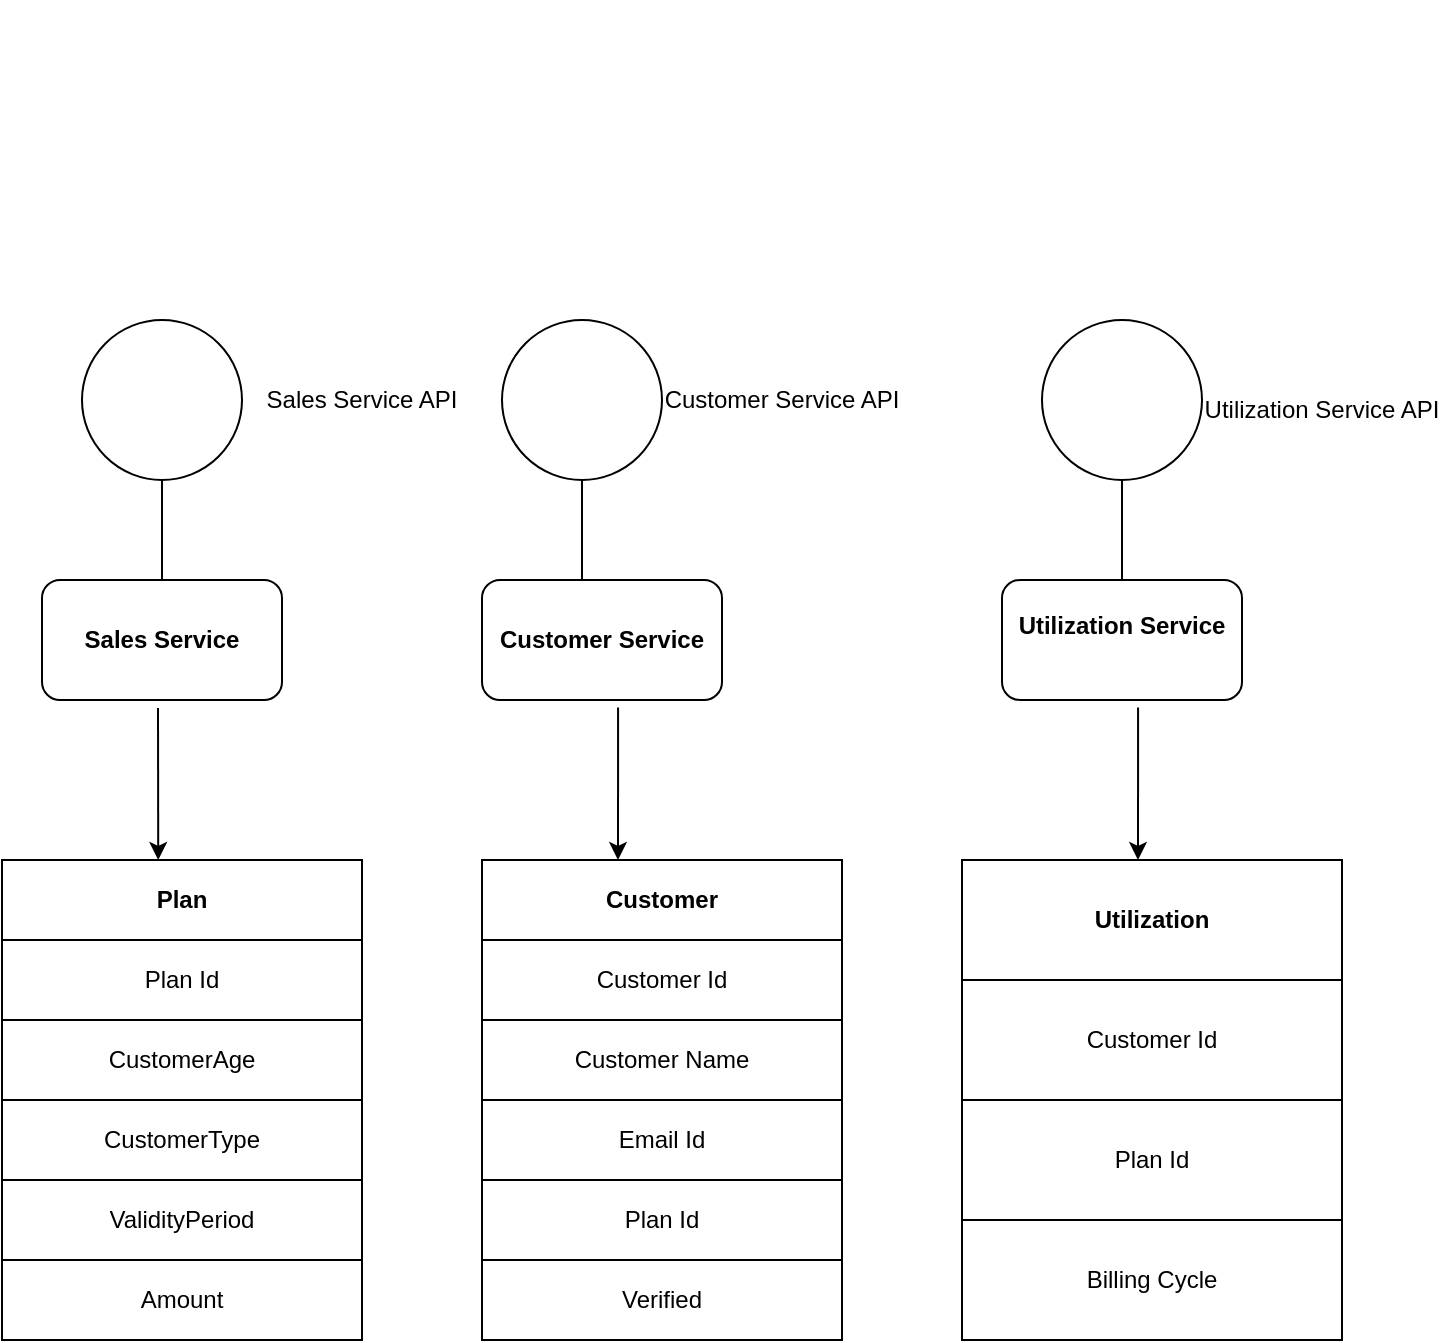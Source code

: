 <mxfile version="16.1.2" type="device"><diagram id="gZzLVrai3UEHTLCPXpMg" name="Page-1"><mxGraphModel dx="1038" dy="521" grid="1" gridSize="10" guides="1" tooltips="1" connect="1" arrows="1" fold="1" page="1" pageScale="1" pageWidth="850" pageHeight="1100" math="0" shadow="0"><root><mxCell id="IMgEECwAlyhtILDa23wk-0"/><mxCell id="IMgEECwAlyhtILDa23wk-1" parent="IMgEECwAlyhtILDa23wk-0"/><mxCell id="IMgEECwAlyhtILDa23wk-28" value="" style="shape=table;startSize=0;container=1;collapsible=0;childLayout=tableLayout;" parent="IMgEECwAlyhtILDa23wk-1" vertex="1"><mxGeometry x="70" y="440" width="180" height="240" as="geometry"/></mxCell><mxCell id="IMgEECwAlyhtILDa23wk-29" value="" style="shape=tableRow;horizontal=0;startSize=0;swimlaneHead=0;swimlaneBody=0;top=0;left=0;bottom=0;right=0;collapsible=0;dropTarget=0;fillColor=none;points=[[0,0.5],[1,0.5]];portConstraint=eastwest;" parent="IMgEECwAlyhtILDa23wk-28" vertex="1"><mxGeometry width="180" height="40" as="geometry"/></mxCell><mxCell id="IMgEECwAlyhtILDa23wk-30" value="&lt;b&gt;Plan&lt;/b&gt;" style="shape=partialRectangle;html=1;whiteSpace=wrap;connectable=0;overflow=hidden;fillColor=none;top=0;left=0;bottom=0;right=0;pointerEvents=1;" parent="IMgEECwAlyhtILDa23wk-29" vertex="1"><mxGeometry width="180" height="40" as="geometry"><mxRectangle width="180" height="40" as="alternateBounds"/></mxGeometry></mxCell><mxCell id="IMgEECwAlyhtILDa23wk-31" value="" style="shape=tableRow;horizontal=0;startSize=0;swimlaneHead=0;swimlaneBody=0;top=0;left=0;bottom=0;right=0;collapsible=0;dropTarget=0;fillColor=none;points=[[0,0.5],[1,0.5]];portConstraint=eastwest;" parent="IMgEECwAlyhtILDa23wk-28" vertex="1"><mxGeometry y="40" width="180" height="40" as="geometry"/></mxCell><mxCell id="IMgEECwAlyhtILDa23wk-32" value="Plan Id" style="shape=partialRectangle;html=1;whiteSpace=wrap;connectable=0;overflow=hidden;fillColor=none;top=0;left=0;bottom=0;right=0;pointerEvents=1;" parent="IMgEECwAlyhtILDa23wk-31" vertex="1"><mxGeometry width="180" height="40" as="geometry"><mxRectangle width="180" height="40" as="alternateBounds"/></mxGeometry></mxCell><mxCell id="IMgEECwAlyhtILDa23wk-33" value="" style="shape=tableRow;horizontal=0;startSize=0;swimlaneHead=0;swimlaneBody=0;top=0;left=0;bottom=0;right=0;collapsible=0;dropTarget=0;fillColor=none;points=[[0,0.5],[1,0.5]];portConstraint=eastwest;" parent="IMgEECwAlyhtILDa23wk-28" vertex="1"><mxGeometry y="80" width="180" height="40" as="geometry"/></mxCell><mxCell id="IMgEECwAlyhtILDa23wk-34" value="CustomerAge" style="shape=partialRectangle;html=1;whiteSpace=wrap;connectable=0;overflow=hidden;fillColor=none;top=0;left=0;bottom=0;right=0;pointerEvents=1;" parent="IMgEECwAlyhtILDa23wk-33" vertex="1"><mxGeometry width="180" height="40" as="geometry"><mxRectangle width="180" height="40" as="alternateBounds"/></mxGeometry></mxCell><mxCell id="IMgEECwAlyhtILDa23wk-35" value="" style="shape=tableRow;horizontal=0;startSize=0;swimlaneHead=0;swimlaneBody=0;top=0;left=0;bottom=0;right=0;collapsible=0;dropTarget=0;fillColor=none;points=[[0,0.5],[1,0.5]];portConstraint=eastwest;" parent="IMgEECwAlyhtILDa23wk-28" vertex="1"><mxGeometry y="120" width="180" height="40" as="geometry"/></mxCell><mxCell id="IMgEECwAlyhtILDa23wk-36" value="CustomerType" style="shape=partialRectangle;html=1;whiteSpace=wrap;connectable=0;overflow=hidden;fillColor=none;top=0;left=0;bottom=0;right=0;pointerEvents=1;" parent="IMgEECwAlyhtILDa23wk-35" vertex="1"><mxGeometry width="180" height="40" as="geometry"><mxRectangle width="180" height="40" as="alternateBounds"/></mxGeometry></mxCell><mxCell id="IMgEECwAlyhtILDa23wk-37" value="" style="shape=tableRow;horizontal=0;startSize=0;swimlaneHead=0;swimlaneBody=0;top=0;left=0;bottom=0;right=0;collapsible=0;dropTarget=0;fillColor=none;points=[[0,0.5],[1,0.5]];portConstraint=eastwest;" parent="IMgEECwAlyhtILDa23wk-28" vertex="1"><mxGeometry y="160" width="180" height="40" as="geometry"/></mxCell><mxCell id="IMgEECwAlyhtILDa23wk-38" value="ValidityPeriod" style="shape=partialRectangle;html=1;whiteSpace=wrap;connectable=0;overflow=hidden;fillColor=none;top=0;left=0;bottom=0;right=0;pointerEvents=1;" parent="IMgEECwAlyhtILDa23wk-37" vertex="1"><mxGeometry width="180" height="40" as="geometry"><mxRectangle width="180" height="40" as="alternateBounds"/></mxGeometry></mxCell><mxCell id="IMgEECwAlyhtILDa23wk-39" value="" style="shape=tableRow;horizontal=0;startSize=0;swimlaneHead=0;swimlaneBody=0;top=0;left=0;bottom=0;right=0;collapsible=0;dropTarget=0;fillColor=none;points=[[0,0.5],[1,0.5]];portConstraint=eastwest;" parent="IMgEECwAlyhtILDa23wk-28" vertex="1"><mxGeometry y="200" width="180" height="40" as="geometry"/></mxCell><mxCell id="IMgEECwAlyhtILDa23wk-40" value="Amount" style="shape=partialRectangle;html=1;whiteSpace=wrap;connectable=0;overflow=hidden;fillColor=none;top=0;left=0;bottom=0;right=0;pointerEvents=1;" parent="IMgEECwAlyhtILDa23wk-39" vertex="1"><mxGeometry width="180" height="40" as="geometry"><mxRectangle width="180" height="40" as="alternateBounds"/></mxGeometry></mxCell><mxCell id="IMgEECwAlyhtILDa23wk-41" value="" style="shape=table;startSize=0;container=1;collapsible=0;childLayout=tableLayout;" parent="IMgEECwAlyhtILDa23wk-1" vertex="1"><mxGeometry x="310" y="440" width="180" height="240" as="geometry"/></mxCell><mxCell id="IMgEECwAlyhtILDa23wk-42" value="" style="shape=tableRow;horizontal=0;startSize=0;swimlaneHead=0;swimlaneBody=0;top=0;left=0;bottom=0;right=0;collapsible=0;dropTarget=0;fillColor=none;points=[[0,0.5],[1,0.5]];portConstraint=eastwest;" parent="IMgEECwAlyhtILDa23wk-41" vertex="1"><mxGeometry width="180" height="40" as="geometry"/></mxCell><mxCell id="IMgEECwAlyhtILDa23wk-43" value="&lt;b&gt;Customer&lt;/b&gt;" style="shape=partialRectangle;html=1;whiteSpace=wrap;connectable=0;overflow=hidden;fillColor=none;top=0;left=0;bottom=0;right=0;pointerEvents=1;" parent="IMgEECwAlyhtILDa23wk-42" vertex="1"><mxGeometry width="180" height="40" as="geometry"><mxRectangle width="180" height="40" as="alternateBounds"/></mxGeometry></mxCell><mxCell id="IMgEECwAlyhtILDa23wk-44" value="" style="shape=tableRow;horizontal=0;startSize=0;swimlaneHead=0;swimlaneBody=0;top=0;left=0;bottom=0;right=0;collapsible=0;dropTarget=0;fillColor=none;points=[[0,0.5],[1,0.5]];portConstraint=eastwest;" parent="IMgEECwAlyhtILDa23wk-41" vertex="1"><mxGeometry y="40" width="180" height="40" as="geometry"/></mxCell><mxCell id="IMgEECwAlyhtILDa23wk-45" value="Customer Id" style="shape=partialRectangle;html=1;whiteSpace=wrap;connectable=0;overflow=hidden;fillColor=none;top=0;left=0;bottom=0;right=0;pointerEvents=1;" parent="IMgEECwAlyhtILDa23wk-44" vertex="1"><mxGeometry width="180" height="40" as="geometry"><mxRectangle width="180" height="40" as="alternateBounds"/></mxGeometry></mxCell><mxCell id="IMgEECwAlyhtILDa23wk-46" value="" style="shape=tableRow;horizontal=0;startSize=0;swimlaneHead=0;swimlaneBody=0;top=0;left=0;bottom=0;right=0;collapsible=0;dropTarget=0;fillColor=none;points=[[0,0.5],[1,0.5]];portConstraint=eastwest;" parent="IMgEECwAlyhtILDa23wk-41" vertex="1"><mxGeometry y="80" width="180" height="40" as="geometry"/></mxCell><mxCell id="IMgEECwAlyhtILDa23wk-47" value="Customer Name" style="shape=partialRectangle;html=1;whiteSpace=wrap;connectable=0;overflow=hidden;fillColor=none;top=0;left=0;bottom=0;right=0;pointerEvents=1;" parent="IMgEECwAlyhtILDa23wk-46" vertex="1"><mxGeometry width="180" height="40" as="geometry"><mxRectangle width="180" height="40" as="alternateBounds"/></mxGeometry></mxCell><mxCell id="IMgEECwAlyhtILDa23wk-48" value="" style="shape=tableRow;horizontal=0;startSize=0;swimlaneHead=0;swimlaneBody=0;top=0;left=0;bottom=0;right=0;collapsible=0;dropTarget=0;fillColor=none;points=[[0,0.5],[1,0.5]];portConstraint=eastwest;" parent="IMgEECwAlyhtILDa23wk-41" vertex="1"><mxGeometry y="120" width="180" height="40" as="geometry"/></mxCell><mxCell id="IMgEECwAlyhtILDa23wk-49" value="Email Id" style="shape=partialRectangle;html=1;whiteSpace=wrap;connectable=0;overflow=hidden;fillColor=none;top=0;left=0;bottom=0;right=0;pointerEvents=1;" parent="IMgEECwAlyhtILDa23wk-48" vertex="1"><mxGeometry width="180" height="40" as="geometry"><mxRectangle width="180" height="40" as="alternateBounds"/></mxGeometry></mxCell><mxCell id="IMgEECwAlyhtILDa23wk-50" value="" style="shape=tableRow;horizontal=0;startSize=0;swimlaneHead=0;swimlaneBody=0;top=0;left=0;bottom=0;right=0;collapsible=0;dropTarget=0;fillColor=none;points=[[0,0.5],[1,0.5]];portConstraint=eastwest;" parent="IMgEECwAlyhtILDa23wk-41" vertex="1"><mxGeometry y="160" width="180" height="40" as="geometry"/></mxCell><mxCell id="IMgEECwAlyhtILDa23wk-51" value="Plan Id" style="shape=partialRectangle;html=1;whiteSpace=wrap;connectable=0;overflow=hidden;fillColor=none;top=0;left=0;bottom=0;right=0;pointerEvents=1;" parent="IMgEECwAlyhtILDa23wk-50" vertex="1"><mxGeometry width="180" height="40" as="geometry"><mxRectangle width="180" height="40" as="alternateBounds"/></mxGeometry></mxCell><mxCell id="IMgEECwAlyhtILDa23wk-52" value="" style="shape=tableRow;horizontal=0;startSize=0;swimlaneHead=0;swimlaneBody=0;top=0;left=0;bottom=0;right=0;collapsible=0;dropTarget=0;fillColor=none;points=[[0,0.5],[1,0.5]];portConstraint=eastwest;" parent="IMgEECwAlyhtILDa23wk-41" vertex="1"><mxGeometry y="200" width="180" height="40" as="geometry"/></mxCell><mxCell id="IMgEECwAlyhtILDa23wk-53" value="Verified" style="shape=partialRectangle;html=1;whiteSpace=wrap;connectable=0;overflow=hidden;fillColor=none;top=0;left=0;bottom=0;right=0;pointerEvents=1;" parent="IMgEECwAlyhtILDa23wk-52" vertex="1"><mxGeometry width="180" height="40" as="geometry"><mxRectangle width="180" height="40" as="alternateBounds"/></mxGeometry></mxCell><mxCell id="IMgEECwAlyhtILDa23wk-54" value="" style="shape=table;startSize=0;container=1;collapsible=0;childLayout=tableLayout;" parent="IMgEECwAlyhtILDa23wk-1" vertex="1"><mxGeometry x="550" y="440" width="190" height="240" as="geometry"/></mxCell><mxCell id="IMgEECwAlyhtILDa23wk-55" value="" style="shape=tableRow;horizontal=0;startSize=0;swimlaneHead=0;swimlaneBody=0;top=0;left=0;bottom=0;right=0;collapsible=0;dropTarget=0;fillColor=none;points=[[0,0.5],[1,0.5]];portConstraint=eastwest;" parent="IMgEECwAlyhtILDa23wk-54" vertex="1"><mxGeometry width="190" height="60" as="geometry"/></mxCell><mxCell id="IMgEECwAlyhtILDa23wk-56" value="&lt;b&gt;Utilization&lt;/b&gt;" style="shape=partialRectangle;html=1;whiteSpace=wrap;connectable=0;overflow=hidden;fillColor=none;top=0;left=0;bottom=0;right=0;pointerEvents=1;" parent="IMgEECwAlyhtILDa23wk-55" vertex="1"><mxGeometry width="190" height="60" as="geometry"><mxRectangle width="190" height="60" as="alternateBounds"/></mxGeometry></mxCell><mxCell id="IMgEECwAlyhtILDa23wk-57" value="" style="shape=tableRow;horizontal=0;startSize=0;swimlaneHead=0;swimlaneBody=0;top=0;left=0;bottom=0;right=0;collapsible=0;dropTarget=0;fillColor=none;points=[[0,0.5],[1,0.5]];portConstraint=eastwest;" parent="IMgEECwAlyhtILDa23wk-54" vertex="1"><mxGeometry y="60" width="190" height="60" as="geometry"/></mxCell><mxCell id="IMgEECwAlyhtILDa23wk-58" value="Customer Id" style="shape=partialRectangle;html=1;whiteSpace=wrap;connectable=0;overflow=hidden;fillColor=none;top=0;left=0;bottom=0;right=0;pointerEvents=1;" parent="IMgEECwAlyhtILDa23wk-57" vertex="1"><mxGeometry width="190" height="60" as="geometry"><mxRectangle width="190" height="60" as="alternateBounds"/></mxGeometry></mxCell><mxCell id="IMgEECwAlyhtILDa23wk-59" value="" style="shape=tableRow;horizontal=0;startSize=0;swimlaneHead=0;swimlaneBody=0;top=0;left=0;bottom=0;right=0;collapsible=0;dropTarget=0;fillColor=none;points=[[0,0.5],[1,0.5]];portConstraint=eastwest;" parent="IMgEECwAlyhtILDa23wk-54" vertex="1"><mxGeometry y="120" width="190" height="60" as="geometry"/></mxCell><mxCell id="IMgEECwAlyhtILDa23wk-60" value="Plan Id" style="shape=partialRectangle;html=1;whiteSpace=wrap;connectable=0;overflow=hidden;fillColor=none;top=0;left=0;bottom=0;right=0;pointerEvents=1;" parent="IMgEECwAlyhtILDa23wk-59" vertex="1"><mxGeometry width="190" height="60" as="geometry"><mxRectangle width="190" height="60" as="alternateBounds"/></mxGeometry></mxCell><mxCell id="IMgEECwAlyhtILDa23wk-61" value="" style="shape=tableRow;horizontal=0;startSize=0;swimlaneHead=0;swimlaneBody=0;top=0;left=0;bottom=0;right=0;collapsible=0;dropTarget=0;fillColor=none;points=[[0,0.5],[1,0.5]];portConstraint=eastwest;" parent="IMgEECwAlyhtILDa23wk-54" vertex="1"><mxGeometry y="180" width="190" height="60" as="geometry"/></mxCell><mxCell id="IMgEECwAlyhtILDa23wk-62" value="Billing Cycle" style="shape=partialRectangle;html=1;whiteSpace=wrap;connectable=0;overflow=hidden;fillColor=none;top=0;left=0;bottom=0;right=0;pointerEvents=1;" parent="IMgEECwAlyhtILDa23wk-61" vertex="1"><mxGeometry width="190" height="60" as="geometry"><mxRectangle width="190" height="60" as="alternateBounds"/></mxGeometry></mxCell><mxCell id="IMgEECwAlyhtILDa23wk-69" value="" style="group" parent="IMgEECwAlyhtILDa23wk-1" vertex="1" connectable="0"><mxGeometry x="80" y="300" width="120" height="60" as="geometry"/></mxCell><mxCell id="IMgEECwAlyhtILDa23wk-67" value="&lt;b&gt;Sales Service&lt;/b&gt;" style="rounded=1;whiteSpace=wrap;html=1;" parent="IMgEECwAlyhtILDa23wk-69" vertex="1"><mxGeometry x="10" width="120" height="60" as="geometry"/></mxCell><mxCell id="IMgEECwAlyhtILDa23wk-68" value="" style="endArrow=classic;html=1;rounded=0;entryX=0.434;entryY=0;entryDx=0;entryDy=0;entryPerimeter=0;" parent="IMgEECwAlyhtILDa23wk-69" target="IMgEECwAlyhtILDa23wk-29" edge="1"><mxGeometry width="50" height="50" relative="1" as="geometry"><mxPoint x="68" y="64" as="sourcePoint"/><mxPoint x="100" y="70" as="targetPoint"/></mxGeometry></mxCell><mxCell id="IMgEECwAlyhtILDa23wk-70" value="" style="group" parent="IMgEECwAlyhtILDa23wk-1" vertex="1" connectable="0"><mxGeometry x="310" y="300" width="120" height="60" as="geometry"/></mxCell><mxCell id="IMgEECwAlyhtILDa23wk-71" value="&lt;b&gt;Customer Service&lt;/b&gt;" style="rounded=1;whiteSpace=wrap;html=1;" parent="IMgEECwAlyhtILDa23wk-70" vertex="1"><mxGeometry width="120" height="60" as="geometry"/></mxCell><mxCell id="IMgEECwAlyhtILDa23wk-72" value="" style="endArrow=classic;html=1;rounded=0;exitX=0.567;exitY=1.063;exitDx=0;exitDy=0;exitPerimeter=0;" parent="IMgEECwAlyhtILDa23wk-1" source="IMgEECwAlyhtILDa23wk-71" edge="1"><mxGeometry width="50" height="50" relative="1" as="geometry"><mxPoint x="360" y="380" as="sourcePoint"/><mxPoint x="378" y="440" as="targetPoint"/></mxGeometry></mxCell><mxCell id="IMgEECwAlyhtILDa23wk-73" value="" style="group" parent="IMgEECwAlyhtILDa23wk-1" vertex="1" connectable="0"><mxGeometry x="570" y="300" width="120" height="60" as="geometry"/></mxCell><mxCell id="IMgEECwAlyhtILDa23wk-74" value="&lt;b&gt;Utilization Service&lt;br&gt;&lt;br&gt;&lt;/b&gt;" style="rounded=1;whiteSpace=wrap;html=1;" parent="IMgEECwAlyhtILDa23wk-73" vertex="1"><mxGeometry width="120" height="60" as="geometry"/></mxCell><mxCell id="IMgEECwAlyhtILDa23wk-75" value="" style="endArrow=classic;html=1;rounded=0;exitX=0.567;exitY=1.063;exitDx=0;exitDy=0;exitPerimeter=0;" parent="IMgEECwAlyhtILDa23wk-1" source="IMgEECwAlyhtILDa23wk-74" edge="1"><mxGeometry width="50" height="50" relative="1" as="geometry"><mxPoint x="620" y="380" as="sourcePoint"/><mxPoint x="638" y="440" as="targetPoint"/></mxGeometry></mxCell><mxCell id="IMgEECwAlyhtILDa23wk-80" value="" style="group" parent="IMgEECwAlyhtILDa23wk-1" vertex="1" connectable="0"><mxGeometry x="110" y="170" width="200" height="80" as="geometry"/></mxCell><mxCell id="IMgEECwAlyhtILDa23wk-76" value="" style="ellipse;whiteSpace=wrap;html=1;aspect=fixed;" parent="IMgEECwAlyhtILDa23wk-80" vertex="1"><mxGeometry width="80" height="80" as="geometry"/></mxCell><mxCell id="IMgEECwAlyhtILDa23wk-77" value="" style="endArrow=none;html=1;rounded=0;" parent="IMgEECwAlyhtILDa23wk-80" source="IMgEECwAlyhtILDa23wk-67" edge="1"><mxGeometry width="50" height="50" relative="1" as="geometry"><mxPoint x="320" y="280" as="sourcePoint"/><mxPoint x="40" y="80" as="targetPoint"/></mxGeometry></mxCell><mxCell id="IMgEECwAlyhtILDa23wk-79" value="Sales Service API" style="text;html=1;strokeColor=none;fillColor=none;align=center;verticalAlign=middle;whiteSpace=wrap;rounded=0;" parent="IMgEECwAlyhtILDa23wk-80" vertex="1"><mxGeometry x="80" y="25" width="120" height="30" as="geometry"/></mxCell><mxCell id="IMgEECwAlyhtILDa23wk-81" value="" style="group" parent="IMgEECwAlyhtILDa23wk-1" vertex="1" connectable="0"><mxGeometry x="320" y="170" width="200" height="80" as="geometry"/></mxCell><mxCell id="IMgEECwAlyhtILDa23wk-82" value="" style="ellipse;whiteSpace=wrap;html=1;aspect=fixed;" parent="IMgEECwAlyhtILDa23wk-81" vertex="1"><mxGeometry width="80" height="80" as="geometry"/></mxCell><mxCell id="IMgEECwAlyhtILDa23wk-83" value="" style="endArrow=none;html=1;rounded=0;" parent="IMgEECwAlyhtILDa23wk-81" edge="1"><mxGeometry width="50" height="50" relative="1" as="geometry"><mxPoint x="40" y="130" as="sourcePoint"/><mxPoint x="40" y="80" as="targetPoint"/></mxGeometry></mxCell><mxCell id="IMgEECwAlyhtILDa23wk-84" value="Customer Service API" style="text;html=1;strokeColor=none;fillColor=none;align=center;verticalAlign=middle;whiteSpace=wrap;rounded=0;" parent="IMgEECwAlyhtILDa23wk-81" vertex="1"><mxGeometry x="80" y="25" width="120" height="30" as="geometry"/></mxCell><mxCell id="IMgEECwAlyhtILDa23wk-85" value="" style="group" parent="IMgEECwAlyhtILDa23wk-1" vertex="1" connectable="0"><mxGeometry x="560" y="10" width="200" height="80" as="geometry"/></mxCell><mxCell id="IMgEECwAlyhtILDa23wk-86" value="" style="ellipse;whiteSpace=wrap;html=1;aspect=fixed;" parent="IMgEECwAlyhtILDa23wk-85" vertex="1"><mxGeometry x="30" y="160" width="80" height="80" as="geometry"/></mxCell><mxCell id="IMgEECwAlyhtILDa23wk-87" value="" style="endArrow=none;html=1;rounded=0;" parent="IMgEECwAlyhtILDa23wk-85" source="IMgEECwAlyhtILDa23wk-74" edge="1"><mxGeometry width="50" height="50" relative="1" as="geometry"><mxPoint x="350" y="440" as="sourcePoint"/><mxPoint x="70" y="240" as="targetPoint"/></mxGeometry></mxCell><mxCell id="IMgEECwAlyhtILDa23wk-88" value="Utilization Service API" style="text;html=1;strokeColor=none;fillColor=none;align=center;verticalAlign=middle;whiteSpace=wrap;rounded=0;" parent="IMgEECwAlyhtILDa23wk-1" vertex="1"><mxGeometry x="670" y="200" width="120" height="30" as="geometry"/></mxCell></root></mxGraphModel></diagram></mxfile>